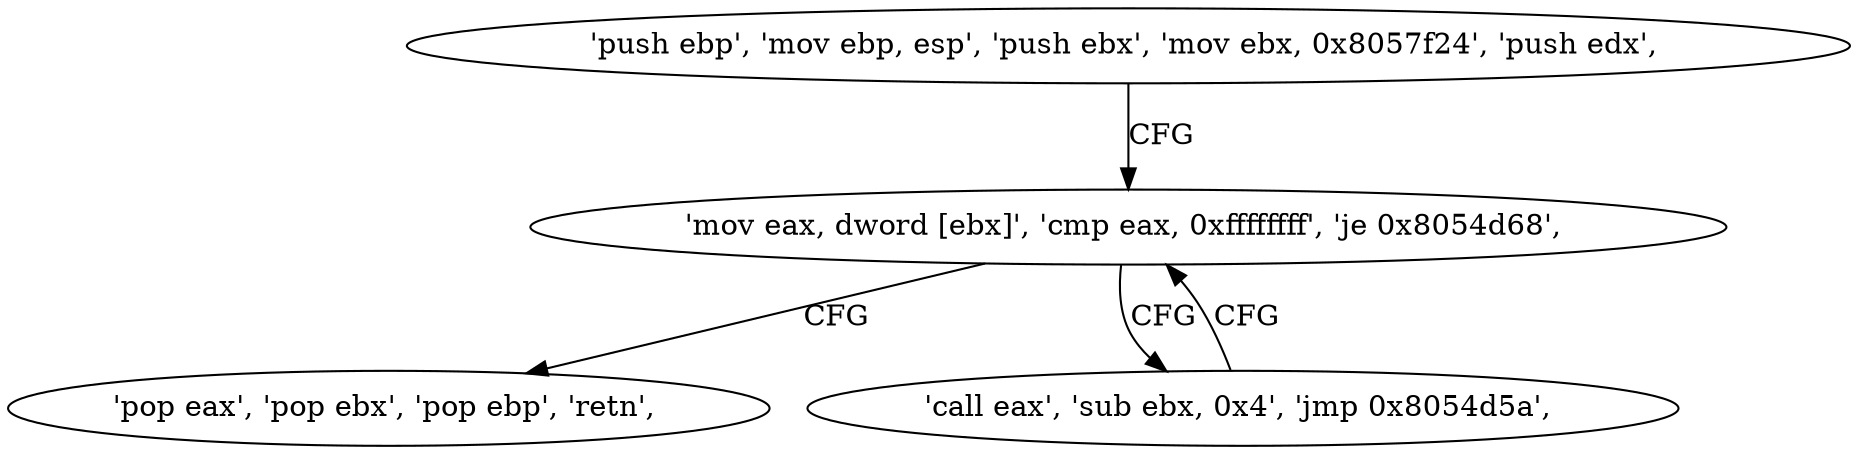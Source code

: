 digraph "func" {
"134565200" [label = "'push ebp', 'mov ebp, esp', 'push ebx', 'mov ebx, 0x8057f24', 'push edx', " ]
"134565210" [label = "'mov eax, dword [ebx]', 'cmp eax, 0xffffffff', 'je 0x8054d68', " ]
"134565224" [label = "'pop eax', 'pop ebx', 'pop ebp', 'retn', " ]
"134565217" [label = "'call eax', 'sub ebx, 0x4', 'jmp 0x8054d5a', " ]
"134565200" -> "134565210" [ label = "CFG" ]
"134565210" -> "134565224" [ label = "CFG" ]
"134565210" -> "134565217" [ label = "CFG" ]
"134565217" -> "134565210" [ label = "CFG" ]
}
